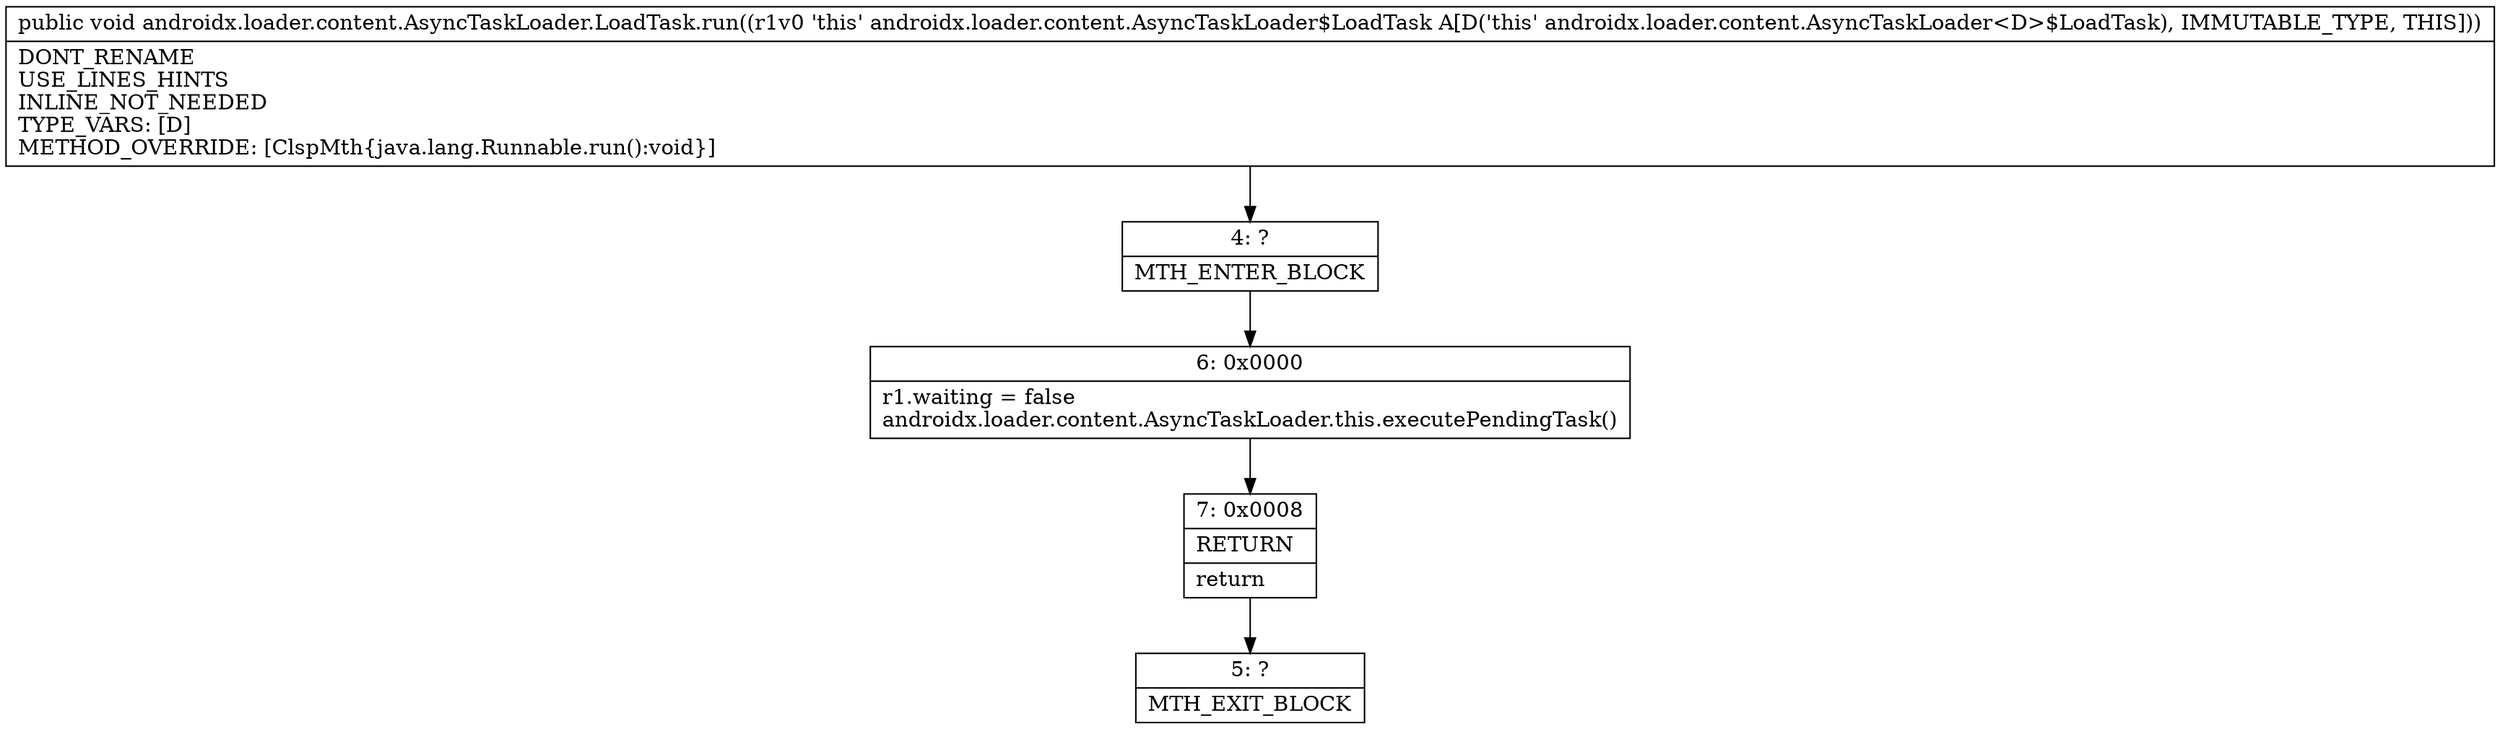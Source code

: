 digraph "CFG forandroidx.loader.content.AsyncTaskLoader.LoadTask.run()V" {
Node_4 [shape=record,label="{4\:\ ?|MTH_ENTER_BLOCK\l}"];
Node_6 [shape=record,label="{6\:\ 0x0000|r1.waiting = false\landroidx.loader.content.AsyncTaskLoader.this.executePendingTask()\l}"];
Node_7 [shape=record,label="{7\:\ 0x0008|RETURN\l|return\l}"];
Node_5 [shape=record,label="{5\:\ ?|MTH_EXIT_BLOCK\l}"];
MethodNode[shape=record,label="{public void androidx.loader.content.AsyncTaskLoader.LoadTask.run((r1v0 'this' androidx.loader.content.AsyncTaskLoader$LoadTask A[D('this' androidx.loader.content.AsyncTaskLoader\<D\>$LoadTask), IMMUTABLE_TYPE, THIS]))  | DONT_RENAME\lUSE_LINES_HINTS\lINLINE_NOT_NEEDED\lTYPE_VARS: [D]\lMETHOD_OVERRIDE: [ClspMth\{java.lang.Runnable.run():void\}]\l}"];
MethodNode -> Node_4;Node_4 -> Node_6;
Node_6 -> Node_7;
Node_7 -> Node_5;
}

